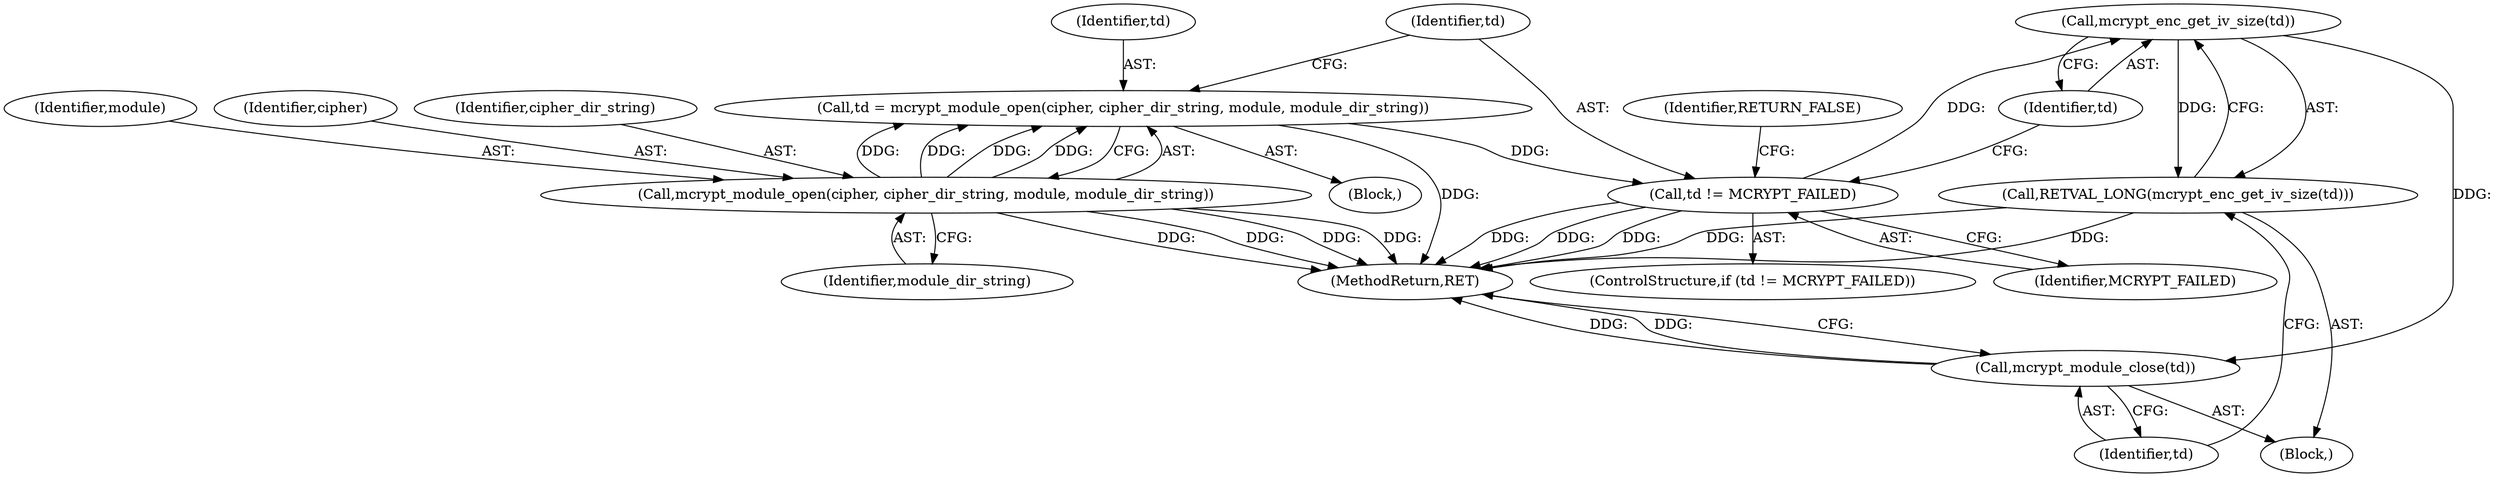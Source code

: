 digraph "0_php-src_6c5211a0cef0cc2854eaa387e0eb036e012904d0?w=1_15@API" {
"1000125" [label="(Call,mcrypt_enc_get_iv_size(td))"];
"1000120" [label="(Call,td != MCRYPT_FAILED)"];
"1000112" [label="(Call,td = mcrypt_module_open(cipher, cipher_dir_string, module, module_dir_string))"];
"1000114" [label="(Call,mcrypt_module_open(cipher, cipher_dir_string, module, module_dir_string))"];
"1000124" [label="(Call,RETVAL_LONG(mcrypt_enc_get_iv_size(td)))"];
"1000127" [label="(Call,mcrypt_module_close(td))"];
"1000127" [label="(Call,mcrypt_module_close(td))"];
"1000114" [label="(Call,mcrypt_module_open(cipher, cipher_dir_string, module, module_dir_string))"];
"1000132" [label="(MethodReturn,RET)"];
"1000113" [label="(Identifier,td)"];
"1000122" [label="(Identifier,MCRYPT_FAILED)"];
"1000119" [label="(ControlStructure,if (td != MCRYPT_FAILED))"];
"1000117" [label="(Identifier,module)"];
"1000128" [label="(Identifier,td)"];
"1000115" [label="(Identifier,cipher)"];
"1000126" [label="(Identifier,td)"];
"1000121" [label="(Identifier,td)"];
"1000123" [label="(Block,)"];
"1000102" [label="(Block,)"];
"1000125" [label="(Call,mcrypt_enc_get_iv_size(td))"];
"1000118" [label="(Identifier,module_dir_string)"];
"1000116" [label="(Identifier,cipher_dir_string)"];
"1000124" [label="(Call,RETVAL_LONG(mcrypt_enc_get_iv_size(td)))"];
"1000120" [label="(Call,td != MCRYPT_FAILED)"];
"1000131" [label="(Identifier,RETURN_FALSE)"];
"1000112" [label="(Call,td = mcrypt_module_open(cipher, cipher_dir_string, module, module_dir_string))"];
"1000125" -> "1000124"  [label="AST: "];
"1000125" -> "1000126"  [label="CFG: "];
"1000126" -> "1000125"  [label="AST: "];
"1000124" -> "1000125"  [label="CFG: "];
"1000125" -> "1000124"  [label="DDG: "];
"1000120" -> "1000125"  [label="DDG: "];
"1000125" -> "1000127"  [label="DDG: "];
"1000120" -> "1000119"  [label="AST: "];
"1000120" -> "1000122"  [label="CFG: "];
"1000121" -> "1000120"  [label="AST: "];
"1000122" -> "1000120"  [label="AST: "];
"1000126" -> "1000120"  [label="CFG: "];
"1000131" -> "1000120"  [label="CFG: "];
"1000120" -> "1000132"  [label="DDG: "];
"1000120" -> "1000132"  [label="DDG: "];
"1000120" -> "1000132"  [label="DDG: "];
"1000112" -> "1000120"  [label="DDG: "];
"1000112" -> "1000102"  [label="AST: "];
"1000112" -> "1000114"  [label="CFG: "];
"1000113" -> "1000112"  [label="AST: "];
"1000114" -> "1000112"  [label="AST: "];
"1000121" -> "1000112"  [label="CFG: "];
"1000112" -> "1000132"  [label="DDG: "];
"1000114" -> "1000112"  [label="DDG: "];
"1000114" -> "1000112"  [label="DDG: "];
"1000114" -> "1000112"  [label="DDG: "];
"1000114" -> "1000112"  [label="DDG: "];
"1000114" -> "1000118"  [label="CFG: "];
"1000115" -> "1000114"  [label="AST: "];
"1000116" -> "1000114"  [label="AST: "];
"1000117" -> "1000114"  [label="AST: "];
"1000118" -> "1000114"  [label="AST: "];
"1000114" -> "1000132"  [label="DDG: "];
"1000114" -> "1000132"  [label="DDG: "];
"1000114" -> "1000132"  [label="DDG: "];
"1000114" -> "1000132"  [label="DDG: "];
"1000124" -> "1000123"  [label="AST: "];
"1000128" -> "1000124"  [label="CFG: "];
"1000124" -> "1000132"  [label="DDG: "];
"1000124" -> "1000132"  [label="DDG: "];
"1000127" -> "1000123"  [label="AST: "];
"1000127" -> "1000128"  [label="CFG: "];
"1000128" -> "1000127"  [label="AST: "];
"1000132" -> "1000127"  [label="CFG: "];
"1000127" -> "1000132"  [label="DDG: "];
"1000127" -> "1000132"  [label="DDG: "];
}
